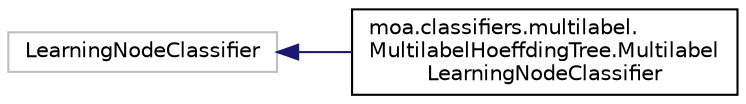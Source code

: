digraph "Graphical Class Hierarchy"
{
 // LATEX_PDF_SIZE
  edge [fontname="Helvetica",fontsize="10",labelfontname="Helvetica",labelfontsize="10"];
  node [fontname="Helvetica",fontsize="10",shape=record];
  rankdir="LR";
  Node268 [label="LearningNodeClassifier",height=0.2,width=0.4,color="grey75", fillcolor="white", style="filled",tooltip=" "];
  Node268 -> Node0 [dir="back",color="midnightblue",fontsize="10",style="solid",fontname="Helvetica"];
  Node0 [label="moa.classifiers.multilabel.\lMultilabelHoeffdingTree.Multilabel\lLearningNodeClassifier",height=0.2,width=0.4,color="black", fillcolor="white", style="filled",URL="$classmoa_1_1classifiers_1_1multilabel_1_1_multilabel_hoeffding_tree_1_1_multilabel_learning_node_classifier.html",tooltip=" "];
}
